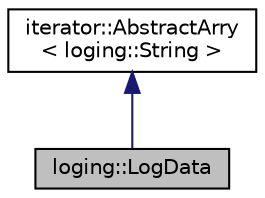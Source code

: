 digraph "loging::LogData"
{
 // LATEX_PDF_SIZE
  edge [fontname="Helvetica",fontsize="10",labelfontname="Helvetica",labelfontsize="10"];
  node [fontname="Helvetica",fontsize="10",shape=record];
  Node1 [label="loging::LogData",height=0.2,width=0.4,color="black", fillcolor="grey75", style="filled", fontcolor="black",tooltip=" "];
  Node2 -> Node1 [dir="back",color="midnightblue",fontsize="10",style="solid",fontname="Helvetica"];
  Node2 [label="iterator::AbstractArry\l\< loging::String \>",height=0.2,width=0.4,color="black", fillcolor="white", style="filled",URL="$classiterator_1_1AbstractArry.html",tooltip=" "];
}
